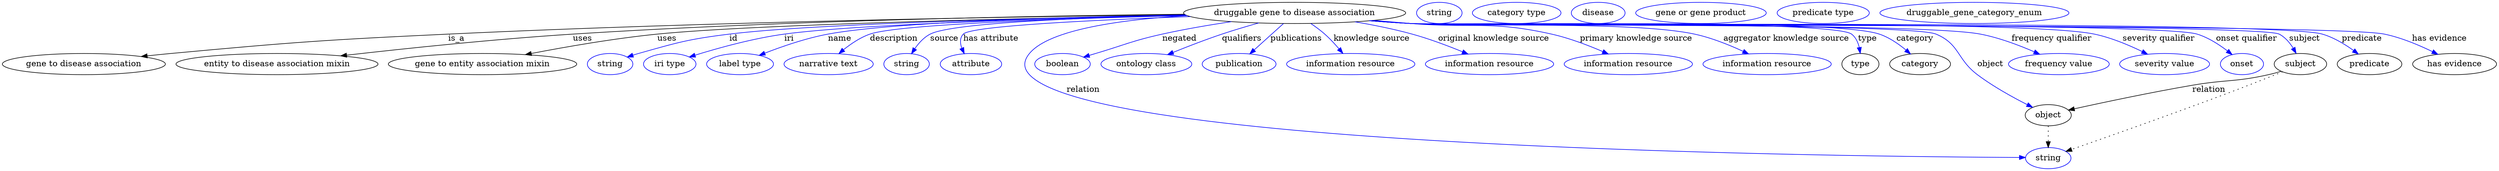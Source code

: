 digraph {
	graph [bb="0,0,4217.6,283"];
	node [label="\N"];
	"druggable gene to disease association"	[height=0.5,
		label="druggable gene to disease association",
		pos="2185.8,265",
		width=5.2176];
	"gene to disease association"	[height=0.5,
		pos="137.79,178",
		width=3.8274];
	"druggable gene to disease association" -> "gene to disease association"	[label=is_a,
		lp="768.79,221.5",
		pos="e,234.59,190.82 2000.2,262.16 1727.2,258.85 1201.5,250.13 754.79,229 545.62,219.1 493.29,215.37 284.79,196 271.84,194.8 258.27,193.41 \
244.83,191.95"];
	"entity to disease association mixin"	[height=0.5,
		pos="464.79,178",
		width=4.7482];
	"druggable gene to disease association" -> "entity to disease association mixin"	[label=uses,
		lp="982.29,221.5",
		pos="e,572.6,191.99 1999.3,262.75 1759.8,260.2 1331.5,252.46 965.79,229 834.3,220.56 683.97,204.73 582.56,193.13"];
	"gene to entity association mixin"	[height=0.5,
		pos="812.79,178",
		width=4.4232];
	"druggable gene to disease association" -> "gene to entity association mixin"	[label=uses,
		lp="1125.3,221.5",
		pos="e,885.4,194.08 2002.5,261.03 1741.7,256.3 1276.5,245.81 1108.8,229 1036.2,221.73 954.58,207.47 895.44,196.03"];
	id	[color=blue,
		height=0.5,
		label=string,
		pos="1028.8,178",
		width=1.0652];
	"druggable gene to disease association" -> id	[color=blue,
		label=id,
		lp="1237.8,221.5",
		pos="e,1057.8,189.95 2002.2,261.08 1767.7,256.69 1374.7,246.92 1230.8,229 1161.3,220.35 1144.1,215.06 1076.8,196 1073.7,195.12 1070.5,\
194.15 1067.3,193.12",
		style=solid];
	iri	[color=blue,
		height=0.5,
		label="iri type",
		pos="1129.8,178",
		width=1.2277];
	"druggable gene to disease association" -> iri	[color=blue,
		label=iri,
		lp="1331.8,221.5",
		pos="e,1163,190.09 2003.4,260.65 1790.2,256.01 1450.2,246.2 1323.8,229 1271,221.81 1211.8,205.3 1172.9,193.21",
		style=solid];
	name	[color=blue,
		height=0.5,
		label="label type",
		pos="1248.8,178",
		width=1.5707];
	"druggable gene to disease association" -> name	[color=blue,
		label=name,
		lp="1417.8,221.5",
		pos="e,1281.2,192.82 2000.9,261.73 1805,258.27 1509,249.71 1397.8,229 1360.7,222.09 1320.2,208.04 1290.8,196.59",
		style=solid];
	description	[color=blue,
		height=0.5,
		label="narrative text",
		pos="1398.8,178",
		width=2.0943];
	"druggable gene to disease association" -> description	[color=blue,
		label=description,
		lp="1508.3,221.5",
		pos="e,1415.9,195.77 2003.6,260.51 1807.5,255.9 1516.9,246.27 1467.8,229 1451.7,223.34 1436.1,212.63 1423.8,202.56",
		style=solid];
	source	[color=blue,
		height=0.5,
		label=string,
		pos="1530.8,178",
		width=1.0652];
	"druggable gene to disease association" -> source	[color=blue,
		label=source,
		lp="1593.8,221.5",
		pos="e,1538.9,195.6 2002.2,261.21 1834.6,257.42 1607.4,248.7 1569.8,229 1559.3,223.5 1550.7,213.79 1544.3,204.38",
		style=solid];
	"has attribute"	[color=blue,
		height=0.5,
		label=attribute,
		pos="1638.8,178",
		width=1.4443];
	"druggable gene to disease association" -> "has attribute"	[color=blue,
		label="has attribute",
		lp="1672.8,221.5",
		pos="e,1627.4,195.8 2009.3,258.74 1850.2,253.12 1639,243.06 1625.8,229 1619.7,222.54 1620.3,213.62 1623.2,205.1",
		style=solid];
	relation	[color=blue,
		height=0.5,
		label=string,
		pos="3460.8,18",
		width=1.0652];
	"druggable gene to disease association" -> relation	[color=blue,
		label=relation,
		lp="1828.8,134.5",
		pos="e,3422.5,19.105 2003.9,260.37 1895.1,253.83 1771.6,237.2 1737.8,196 1727.6,183.63 1726.9,171.77 1737.8,160 1854.4,33.471 3144.6,\
20.485 3412.3,19.152",
		style=solid];
	negated	[color=blue,
		height=0.5,
		label=boolean,
		pos="1793.8,178",
		width=1.2999];
	"druggable gene to disease association" -> negated	[color=blue,
		label=negated,
		lp="1990.8,221.5",
		pos="e,1829,189.96 2079,250.19 2041.7,244.61 1999.7,237.47 1961.8,229 1910.7,217.6 1898.9,211.06 1848.8,196 1845.5,195.01 1842.1,193.97 \
1838.6,192.92",
		style=solid];
	qualifiers	[color=blue,
		height=0.5,
		label="ontology class",
		pos="1934.8,178",
		width=2.1304];
	"druggable gene to disease association" -> qualifiers	[color=blue,
		label=qualifiers,
		lp="2096.3,221.5",
		pos="e,1970.6,194.04 2125.1,247.96 2105.1,242.36 2082.9,235.77 2062.8,229 2034.9,219.62 2004.3,207.7 1979.9,197.84",
		style=solid];
	publications	[color=blue,
		height=0.5,
		label=publication,
		pos="2091.8,178",
		width=1.7332];
	"druggable gene to disease association" -> publications	[color=blue,
		label=publications,
		lp="2188.8,221.5",
		pos="e,2109.8,195.31 2166.8,246.8 2152.6,233.99 2133.1,216.37 2117.6,202.3",
		style=solid];
	"knowledge source"	[color=blue,
		height=0.5,
		label="information resource",
		pos="2280.8,178",
		width=3.015];
	"druggable gene to disease association" -> "knowledge source"	[color=blue,
		label="knowledge source",
		lp="2316.3,221.5",
		pos="e,2267.5,196.17 2213.2,247.02 2221.1,241.64 2229.6,235.41 2236.8,229 2245.3,221.44 2253.8,212.3 2261,203.91",
		style=solid];
	"original knowledge source"	[color=blue,
		height=0.5,
		label="information resource",
		pos="2515.8,178",
		width=3.015];
	"druggable gene to disease association" -> "original knowledge source"	[color=blue,
		label="original knowledge source",
		lp="2522.8,221.5",
		pos="e,2479.4,195.03 2287.9,249.89 2319.2,244.52 2353.7,237.59 2384.8,229 2413.7,221.02 2445.1,209.15 2469.9,198.97",
		style=solid];
	"primary knowledge source"	[color=blue,
		height=0.5,
		label="information resource",
		pos="2750.8,178",
		width=3.015];
	"druggable gene to disease association" -> "primary knowledge source"	[color=blue,
		label="primary knowledge source",
		lp="2763.8,221.5",
		pos="e,2716.9,195.19 2319,252.31 2340.3,250.49 2362.2,248.67 2382.8,247 2488.5,238.44 2517.3,252.29 2620.8,229 2650.6,222.3 2682.6,210.05 \
2707.4,199.35",
		style=solid];
	"aggregator knowledge source"	[color=blue,
		height=0.5,
		label="information resource",
		pos="2985.8,178",
		width=3.015];
	"druggable gene to disease association" -> "aggregator knowledge source"	[color=blue,
		label="aggregator knowledge source",
		lp="3018.3,221.5",
		pos="e,2954.4,195.33 2315.3,251.92 2337.8,250.08 2360.9,248.35 2382.8,247 2489.3,240.41 2758.4,251.44 2862.8,229 2891.3,222.87 2921.7,\
210.58 2945.1,199.72",
		style=solid];
	type	[height=0.5,
		pos="3143.8,178",
		width=0.86659];
	"druggable gene to disease association" -> type	[color=blue,
		label=type,
		lp="3155.8,221.5",
		pos="e,3143.5,196.24 2313.7,251.8 2336.7,249.94 2360.4,248.23 2382.8,247 2424.2,244.72 3095.8,254.15 3128.8,229 3135.9,223.55 3139.8,\
214.81 3141.8,206.16",
		style=solid];
	category	[height=0.5,
		pos="3244.8,178",
		width=1.4263];
	"druggable gene to disease association" -> category	[color=blue,
		label=category,
		lp="3236.3,221.5",
		pos="e,3228.6,195.19 2313.7,251.78 2336.7,249.92 2360.4,248.22 2382.8,247 2470.8,242.21 3092.3,257.13 3175.8,229 3192.5,223.38 3208.5,\
212.19 3221,201.82",
		style=solid];
	object	[height=0.5,
		pos="3460.8,91",
		width=1.0832];
	"druggable gene to disease association" -> object	[color=blue,
		label=object,
		lp="3362.8,178",
		pos="e,3434.3,104.43 2313.4,251.75 2336.5,249.89 2360.3,248.19 2382.8,247 2432.1,244.38 3226.3,248.37 3271.8,229 3311.7,212 3306.3,186.26 \
3340.8,160 3367.3,139.81 3400.5,121.47 3425.2,108.94",
		style=solid];
	"frequency qualifier"	[color=blue,
		height=0.5,
		label="frequency value",
		pos="3478.8,178",
		width=2.3651];
	"druggable gene to disease association" -> "frequency qualifier"	[color=blue,
		label="frequency qualifier",
		lp="3466.8,221.5",
		pos="e,3446.4,194.77 2313.1,251.75 2336.3,249.88 2360.2,248.18 2382.8,247 2489.7,241.4 3240.7,249.12 3345.8,229 3377.4,222.95 3411.3,\
210.1 3436.9,198.94",
		style=solid];
	"severity qualifier"	[color=blue,
		height=0.5,
		label="severity value",
		pos="3657.8,178",
		width=2.1123];
	"druggable gene to disease association" -> "severity qualifier"	[color=blue,
		label="severity qualifier",
		lp="3647.8,221.5",
		pos="e,3629,194.8 2312.9,251.71 2336.1,249.84 2360.2,248.15 2382.8,247 2511.1,240.47 3413.1,255.36 3538.8,229 3567.1,223.06 3597.2,210.38 \
3620,199.28",
		style=solid];
	"onset qualifier"	[color=blue,
		height=0.5,
		label=onset,
		pos="3787.8,178",
		width=1.011];
	"druggable gene to disease association" -> "onset qualifier"	[color=blue,
		label="onset qualifier",
		lp="3796.3,221.5",
		pos="e,3771.1,194.28 2312.6,251.69 2335.9,249.82 2360.1,248.13 2382.8,247 2456.6,243.32 3642.2,250.89 3712.8,229 3731.2,223.28 3749.3,\
211.46 3763.1,200.74",
		style=solid];
	subject	[height=0.5,
		pos="3886.8,178",
		width=1.2277];
	"druggable gene to disease association" -> subject	[color=blue,
		label=subject,
		lp="3894.8,221.5",
		pos="e,3879.8,196.23 2312.3,251.69 2335.7,249.81 2360,248.12 2382.8,247 2423.5,244.99 3815.7,248.07 3851.8,229 3861.6,223.8 3869.3,214.46 \
3874.9,205.24",
		style=solid];
	predicate	[height=0.5,
		pos="4003.8,178",
		width=1.5165];
	"druggable gene to disease association" -> predicate	[color=blue,
		label=predicate,
		lp="3991.8,221.5",
		pos="e,3985.2,195.03 2312.3,251.68 2335.7,249.8 2360,248.12 2382.8,247 2468.4,242.81 3842.6,253.33 3924.8,229 3943.8,223.37 3962.6,211.75 \
3977.1,201.12",
		style=solid];
	"has evidence"	[height=0.5,
		pos="4146.8,178",
		width=1.9679];
	"druggable gene to disease association" -> "has evidence"	[color=blue,
		label="has evidence",
		lp="4122.3,221.5",
		pos="e,4119,194.59 2312.3,251.66 2335.7,249.79 2360,248.11 2382.8,247 2474.2,242.56 3940.2,247.84 4029.8,229 4057.8,223.11 4087.4,210.38 \
4109.8,199.25",
		style=solid];
	association_type	[color=blue,
		height=0.5,
		label=string,
		pos="2429.8,265",
		width=1.0652];
	association_category	[color=blue,
		height=0.5,
		label="category type",
		pos="2560.8,265",
		width=2.0762];
	object -> relation	[pos="e,3460.8,36.029 3460.8,72.813 3460.8,64.789 3460.8,55.047 3460.8,46.069",
		style=dotted];
	"gene to disease association_object"	[color=blue,
		height=0.5,
		label=disease,
		pos="2698.8,265",
		width=1.2638];
	subject -> relation	[pos="e,3490.6,29.451 3856.6,164.84 3830.9,154.56 3793,139.55 3759.8,127 3667.2,92.073 3557.7,53.112 3500.4,32.887",
		style=dotted];
	subject -> object	[label=relation,
		lp="3731.8,134.5",
		pos="e,3495.3,99.822 3854.2,165.78 3847.2,163.64 3839.8,161.58 3832.8,160 3776.3,147.26 3760.8,151.84 3703.8,142 3634,129.97 3553.7,112.79 \
3505.1,102.02"];
	"druggable gene to disease association_subject"	[color=blue,
		height=0.5,
		label="gene or gene product",
		pos="2872.8,265",
		width=3.0692];
	"druggable gene to disease association_predicate"	[color=blue,
		height=0.5,
		label="predicate type",
		pos="3078.8,265",
		width=2.1665];
	"druggable gene to disease association_has evidence"	[color=blue,
		height=0.5,
		label=druggable_gene_category_enum,
		pos="3334.8,265",
		width=4.4413];
}
